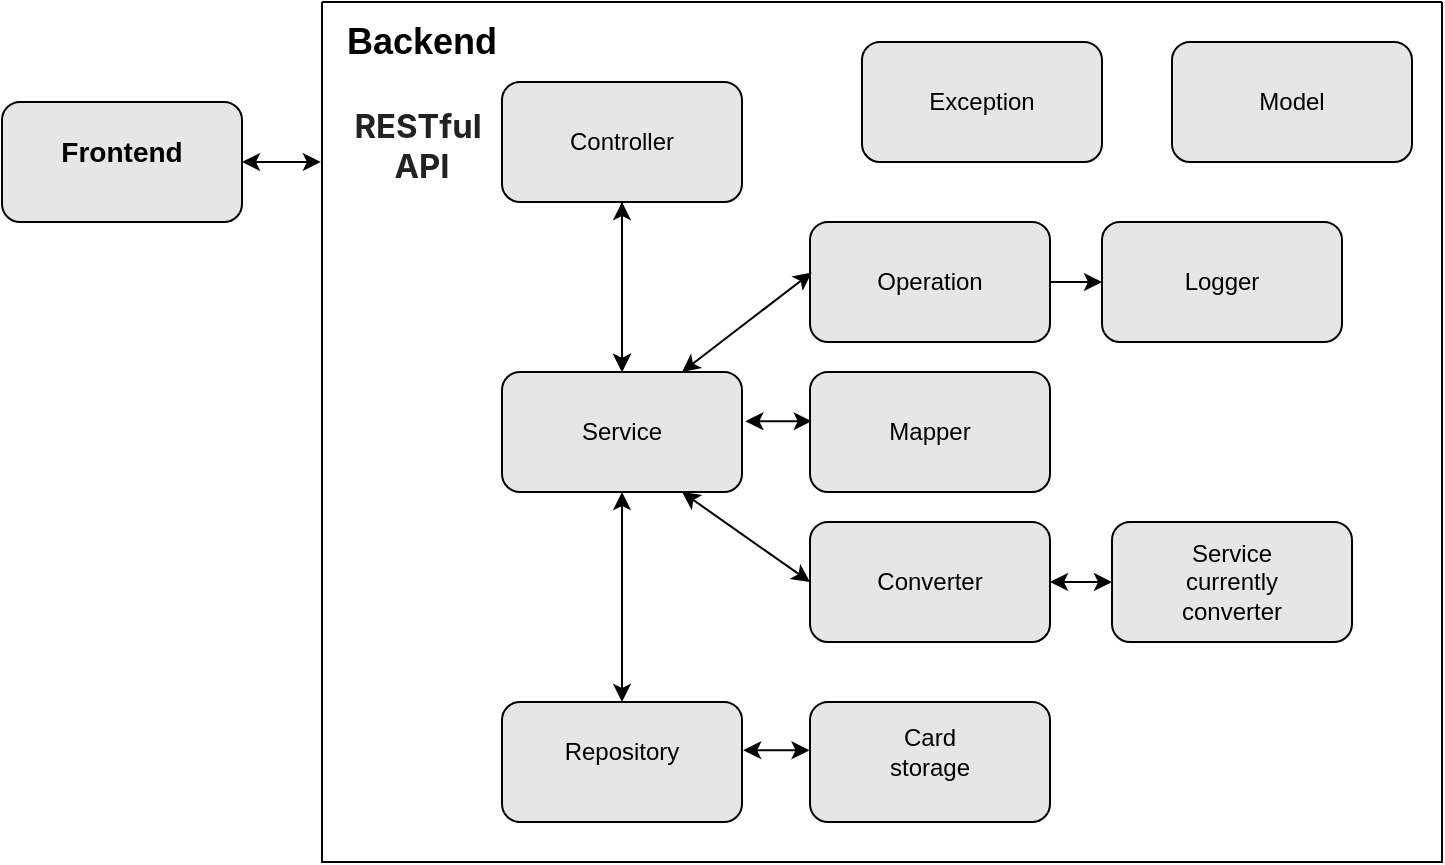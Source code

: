 <mxfile version="27.0.9">
  <diagram name="Страница — 1" id="iXOm4uEFBJscFxBkoZ2S">
    <mxGraphModel dx="1586" dy="1645" grid="1" gridSize="10" guides="1" tooltips="1" connect="1" arrows="1" fold="1" page="1" pageScale="1" pageWidth="827" pageHeight="1169" math="0" shadow="0">
      <root>
        <mxCell id="0" />
        <mxCell id="1" parent="0" />
        <mxCell id="frBV6I6ec1djIr-fkiNT-1" value="" style="rounded=1;whiteSpace=wrap;html=1;fillColor=#E6E6E6;" vertex="1" parent="1">
          <mxGeometry x="-40" y="40" width="120" height="60" as="geometry" />
        </mxCell>
        <mxCell id="frBV6I6ec1djIr-fkiNT-2" value="&lt;b&gt;&lt;font style=&quot;font-size: 14px;&quot;&gt;Frontend&lt;/font&gt;&lt;/b&gt;" style="text;html=1;align=center;verticalAlign=middle;whiteSpace=wrap;rounded=0;" vertex="1" parent="1">
          <mxGeometry x="-10" y="50" width="60" height="30" as="geometry" />
        </mxCell>
        <mxCell id="frBV6I6ec1djIr-fkiNT-5" value="" style="swimlane;startSize=0;fillColor=#999999;" vertex="1" parent="1">
          <mxGeometry x="120" y="-10" width="560" height="430" as="geometry" />
        </mxCell>
        <mxCell id="frBV6I6ec1djIr-fkiNT-6" value="&lt;b&gt;&lt;font style=&quot;font-size: 18px;&quot;&gt;Backend&lt;/font&gt;&lt;/b&gt;" style="text;html=1;align=center;verticalAlign=middle;whiteSpace=wrap;rounded=0;" vertex="1" parent="frBV6I6ec1djIr-fkiNT-5">
          <mxGeometry x="20" y="5" width="60" height="30" as="geometry" />
        </mxCell>
        <mxCell id="frBV6I6ec1djIr-fkiNT-7" value="" style="rounded=1;whiteSpace=wrap;html=1;fillColor=#E6E6E6;" vertex="1" parent="frBV6I6ec1djIr-fkiNT-5">
          <mxGeometry x="90" y="40" width="120" height="60" as="geometry" />
        </mxCell>
        <mxCell id="frBV6I6ec1djIr-fkiNT-34" style="edgeStyle=orthogonalEdgeStyle;rounded=0;orthogonalLoop=1;jettySize=auto;html=1;exitX=0.5;exitY=1;exitDx=0;exitDy=0;entryX=0.5;entryY=1;entryDx=0;entryDy=0;" edge="1" parent="frBV6I6ec1djIr-fkiNT-5" source="frBV6I6ec1djIr-fkiNT-8" target="frBV6I6ec1djIr-fkiNT-8">
          <mxGeometry relative="1" as="geometry" />
        </mxCell>
        <mxCell id="frBV6I6ec1djIr-fkiNT-8" value="" style="rounded=1;whiteSpace=wrap;html=1;fillColor=#E6E6E6;" vertex="1" parent="frBV6I6ec1djIr-fkiNT-5">
          <mxGeometry x="90" y="185" width="120" height="60" as="geometry" />
        </mxCell>
        <mxCell id="frBV6I6ec1djIr-fkiNT-9" value="" style="rounded=1;whiteSpace=wrap;html=1;fillColor=#E6E6E6;" vertex="1" parent="frBV6I6ec1djIr-fkiNT-5">
          <mxGeometry x="90" y="350" width="120" height="60" as="geometry" />
        </mxCell>
        <mxCell id="frBV6I6ec1djIr-fkiNT-10" value="Controller" style="text;html=1;align=center;verticalAlign=middle;whiteSpace=wrap;rounded=0;" vertex="1" parent="frBV6I6ec1djIr-fkiNT-5">
          <mxGeometry x="120" y="55" width="60" height="30" as="geometry" />
        </mxCell>
        <mxCell id="frBV6I6ec1djIr-fkiNT-11" value="Service" style="text;html=1;align=center;verticalAlign=middle;whiteSpace=wrap;rounded=0;" vertex="1" parent="frBV6I6ec1djIr-fkiNT-5">
          <mxGeometry x="120" y="195" width="60" height="40" as="geometry" />
        </mxCell>
        <mxCell id="frBV6I6ec1djIr-fkiNT-12" value="Repository" style="text;html=1;align=center;verticalAlign=middle;whiteSpace=wrap;rounded=0;" vertex="1" parent="frBV6I6ec1djIr-fkiNT-5">
          <mxGeometry x="120" y="360" width="60" height="30" as="geometry" />
        </mxCell>
        <mxCell id="frBV6I6ec1djIr-fkiNT-13" value="" style="rounded=1;whiteSpace=wrap;html=1;fillColor=#E6E6E6;" vertex="1" parent="frBV6I6ec1djIr-fkiNT-5">
          <mxGeometry x="390" y="110" width="120" height="60" as="geometry" />
        </mxCell>
        <mxCell id="frBV6I6ec1djIr-fkiNT-32" style="edgeStyle=orthogonalEdgeStyle;rounded=0;orthogonalLoop=1;jettySize=auto;html=1;exitX=1;exitY=0.5;exitDx=0;exitDy=0;entryX=0;entryY=0.5;entryDx=0;entryDy=0;" edge="1" parent="frBV6I6ec1djIr-fkiNT-5" source="frBV6I6ec1djIr-fkiNT-14" target="frBV6I6ec1djIr-fkiNT-13">
          <mxGeometry relative="1" as="geometry" />
        </mxCell>
        <mxCell id="frBV6I6ec1djIr-fkiNT-14" value="" style="rounded=1;whiteSpace=wrap;html=1;fillColor=#E6E6E6;" vertex="1" parent="frBV6I6ec1djIr-fkiNT-5">
          <mxGeometry x="244" y="110" width="120" height="60" as="geometry" />
        </mxCell>
        <mxCell id="frBV6I6ec1djIr-fkiNT-15" value="" style="rounded=1;whiteSpace=wrap;html=1;fillColor=#E6E6E6;" vertex="1" parent="frBV6I6ec1djIr-fkiNT-5">
          <mxGeometry x="425" y="20" width="120" height="60" as="geometry" />
        </mxCell>
        <mxCell id="frBV6I6ec1djIr-fkiNT-16" value="" style="rounded=1;whiteSpace=wrap;html=1;fillColor=#E6E6E6;" vertex="1" parent="frBV6I6ec1djIr-fkiNT-5">
          <mxGeometry x="244" y="185" width="120" height="60" as="geometry" />
        </mxCell>
        <mxCell id="frBV6I6ec1djIr-fkiNT-17" value="" style="rounded=1;whiteSpace=wrap;html=1;fillColor=#E6E6E6;" vertex="1" parent="frBV6I6ec1djIr-fkiNT-5">
          <mxGeometry x="244" y="260" width="120" height="60" as="geometry" />
        </mxCell>
        <mxCell id="frBV6I6ec1djIr-fkiNT-18" value="Operation" style="text;html=1;align=center;verticalAlign=middle;whiteSpace=wrap;rounded=0;" vertex="1" parent="frBV6I6ec1djIr-fkiNT-5">
          <mxGeometry x="274" y="125" width="60" height="30" as="geometry" />
        </mxCell>
        <mxCell id="frBV6I6ec1djIr-fkiNT-20" value="Model" style="text;html=1;align=center;verticalAlign=middle;whiteSpace=wrap;rounded=0;" vertex="1" parent="frBV6I6ec1djIr-fkiNT-5">
          <mxGeometry x="455" y="35" width="60" height="30" as="geometry" />
        </mxCell>
        <mxCell id="frBV6I6ec1djIr-fkiNT-19" value="Mapper" style="text;html=1;align=center;verticalAlign=middle;whiteSpace=wrap;rounded=0;" vertex="1" parent="frBV6I6ec1djIr-fkiNT-5">
          <mxGeometry x="274" y="200" width="60" height="30" as="geometry" />
        </mxCell>
        <mxCell id="frBV6I6ec1djIr-fkiNT-21" value="Logger" style="text;html=1;align=center;verticalAlign=middle;whiteSpace=wrap;rounded=0;" vertex="1" parent="frBV6I6ec1djIr-fkiNT-5">
          <mxGeometry x="425" y="125" width="50" height="30" as="geometry" />
        </mxCell>
        <mxCell id="frBV6I6ec1djIr-fkiNT-22" value="Converter" style="text;html=1;align=center;verticalAlign=middle;whiteSpace=wrap;rounded=0;" vertex="1" parent="frBV6I6ec1djIr-fkiNT-5">
          <mxGeometry x="274" y="275" width="60" height="30" as="geometry" />
        </mxCell>
        <mxCell id="frBV6I6ec1djIr-fkiNT-23" value="Exception" style="rounded=1;whiteSpace=wrap;html=1;fillColor=#E6E6E6;" vertex="1" parent="frBV6I6ec1djIr-fkiNT-5">
          <mxGeometry x="270" y="20" width="120" height="60" as="geometry" />
        </mxCell>
        <mxCell id="frBV6I6ec1djIr-fkiNT-26" value="" style="rounded=1;whiteSpace=wrap;html=1;fillColor=#E6E6E6;" vertex="1" parent="frBV6I6ec1djIr-fkiNT-5">
          <mxGeometry x="244" y="350" width="120" height="60" as="geometry" />
        </mxCell>
        <mxCell id="frBV6I6ec1djIr-fkiNT-27" value="Card storage" style="text;html=1;align=center;verticalAlign=middle;whiteSpace=wrap;rounded=0;" vertex="1" parent="frBV6I6ec1djIr-fkiNT-5">
          <mxGeometry x="274" y="360" width="60" height="30" as="geometry" />
        </mxCell>
        <mxCell id="frBV6I6ec1djIr-fkiNT-29" value="" style="endArrow=classic;html=1;rounded=0;exitX=0.5;exitY=1;exitDx=0;exitDy=0;entryX=0.5;entryY=0;entryDx=0;entryDy=0;" edge="1" parent="frBV6I6ec1djIr-fkiNT-5" source="frBV6I6ec1djIr-fkiNT-7" target="frBV6I6ec1djIr-fkiNT-8">
          <mxGeometry width="50" height="50" relative="1" as="geometry">
            <mxPoint x="180" y="250" as="sourcePoint" />
            <mxPoint x="230" y="200" as="targetPoint" />
          </mxGeometry>
        </mxCell>
        <mxCell id="frBV6I6ec1djIr-fkiNT-36" value="" style="rounded=1;whiteSpace=wrap;html=1;fillColor=#E6E6E6;" vertex="1" parent="frBV6I6ec1djIr-fkiNT-5">
          <mxGeometry x="395" y="260" width="120" height="60" as="geometry" />
        </mxCell>
        <mxCell id="frBV6I6ec1djIr-fkiNT-37" value="Service currently converter" style="text;html=1;align=center;verticalAlign=middle;whiteSpace=wrap;rounded=0;" vertex="1" parent="frBV6I6ec1djIr-fkiNT-5">
          <mxGeometry x="425" y="275" width="60" height="30" as="geometry" />
        </mxCell>
        <mxCell id="frBV6I6ec1djIr-fkiNT-41" value="&lt;b&gt;&lt;br&gt;&lt;span style=&quot;color: rgb(34, 34, 34); font-family: DDG_ProximaNova, DDG_ProximaNova_UI_0, DDG_ProximaNova_UI_1, DDG_ProximaNova_UI_2, DDG_ProximaNova_UI_3, DDG_ProximaNova_UI_4, DDG_ProximaNova_UI_5, DDG_ProximaNova_UI_6, &amp;quot;Proxima Nova&amp;quot;, -apple-system, BlinkMacSystemFont, &amp;quot;Segoe UI&amp;quot;, Roboto, Oxygen-Sans, Ubuntu, Cantarell, &amp;quot;Helvetica Neue&amp;quot;, Arial, &amp;quot;Noto Sans&amp;quot;, sans-serif, sans-serif, DDG_ProximaNova, DDG_ProximaNova_UI_0, DDG_ProximaNova_UI_1, DDG_ProximaNova_UI_2, DDG_ProximaNova_UI_3, DDG_ProximaNova_UI_4, DDG_ProximaNova_UI_5, DDG_ProximaNova_UI_6, &amp;quot;Proxima Nova&amp;quot;, -apple-system, BlinkMacSystemFont, &amp;quot;Segoe UI&amp;quot;, Roboto, Oxygen-Sans, Ubuntu, Cantarell, &amp;quot;Helvetica Neue&amp;quot;, Arial, &amp;quot;Noto Sans&amp;quot;, sans-serif; font-size: 16.457px; font-style: normal; font-variant-ligatures: normal; font-variant-caps: normal; letter-spacing: normal; orphans: 2; text-align: start; text-indent: 0px; text-transform: none; widows: 2; word-spacing: 0px; -webkit-text-stroke-width: 0px; white-space: break-spaces; background-color: rgb(255, 255, 255); text-decoration-thickness: initial; text-decoration-style: initial; text-decoration-color: initial; float: none; display: inline !important;&quot;&gt;RESTful API&lt;/span&gt;&lt;br&gt;&lt;/b&gt;" style="text;html=1;align=center;verticalAlign=middle;whiteSpace=wrap;rounded=0;" vertex="1" parent="frBV6I6ec1djIr-fkiNT-5">
          <mxGeometry x="20" y="40" width="60" height="50" as="geometry" />
        </mxCell>
        <mxCell id="frBV6I6ec1djIr-fkiNT-42" value="" style="endArrow=classic;startArrow=classic;html=1;rounded=0;exitX=0.5;exitY=0;exitDx=0;exitDy=0;entryX=0.5;entryY=1;entryDx=0;entryDy=0;" edge="1" parent="frBV6I6ec1djIr-fkiNT-5" source="frBV6I6ec1djIr-fkiNT-8" target="frBV6I6ec1djIr-fkiNT-7">
          <mxGeometry width="50" height="50" relative="1" as="geometry">
            <mxPoint x="170" y="250" as="sourcePoint" />
            <mxPoint x="220" y="200" as="targetPoint" />
          </mxGeometry>
        </mxCell>
        <mxCell id="frBV6I6ec1djIr-fkiNT-43" value="" style="endArrow=classic;startArrow=classic;html=1;rounded=0;exitX=0.5;exitY=0;exitDx=0;exitDy=0;entryX=0.5;entryY=1;entryDx=0;entryDy=0;" edge="1" parent="frBV6I6ec1djIr-fkiNT-5" source="frBV6I6ec1djIr-fkiNT-9" target="frBV6I6ec1djIr-fkiNT-8">
          <mxGeometry width="50" height="50" relative="1" as="geometry">
            <mxPoint x="170" y="250" as="sourcePoint" />
            <mxPoint x="220" y="200" as="targetPoint" />
          </mxGeometry>
        </mxCell>
        <mxCell id="frBV6I6ec1djIr-fkiNT-44" value="" style="endArrow=classic;startArrow=classic;html=1;rounded=0;exitX=0.75;exitY=0;exitDx=0;exitDy=0;entryX=0.007;entryY=0.421;entryDx=0;entryDy=0;entryPerimeter=0;" edge="1" parent="frBV6I6ec1djIr-fkiNT-5" source="frBV6I6ec1djIr-fkiNT-8" target="frBV6I6ec1djIr-fkiNT-14">
          <mxGeometry width="50" height="50" relative="1" as="geometry">
            <mxPoint x="170" y="250" as="sourcePoint" />
            <mxPoint x="220" y="200" as="targetPoint" />
          </mxGeometry>
        </mxCell>
        <mxCell id="frBV6I6ec1djIr-fkiNT-45" value="" style="endArrow=classic;startArrow=classic;html=1;rounded=0;entryX=0.007;entryY=0.41;entryDx=0;entryDy=0;entryPerimeter=0;exitX=1.014;exitY=0.41;exitDx=0;exitDy=0;exitPerimeter=0;" edge="1" parent="frBV6I6ec1djIr-fkiNT-5" source="frBV6I6ec1djIr-fkiNT-8" target="frBV6I6ec1djIr-fkiNT-16">
          <mxGeometry width="50" height="50" relative="1" as="geometry">
            <mxPoint x="170" y="250" as="sourcePoint" />
            <mxPoint x="220" y="200" as="targetPoint" />
          </mxGeometry>
        </mxCell>
        <mxCell id="frBV6I6ec1djIr-fkiNT-46" value="" style="endArrow=classic;startArrow=classic;html=1;rounded=0;exitX=-0.002;exitY=0.402;exitDx=0;exitDy=0;exitPerimeter=0;entryX=1.005;entryY=0.402;entryDx=0;entryDy=0;entryPerimeter=0;" edge="1" parent="frBV6I6ec1djIr-fkiNT-5" source="frBV6I6ec1djIr-fkiNT-26" target="frBV6I6ec1djIr-fkiNT-9">
          <mxGeometry width="50" height="50" relative="1" as="geometry">
            <mxPoint x="170" y="250" as="sourcePoint" />
            <mxPoint x="220" y="200" as="targetPoint" />
          </mxGeometry>
        </mxCell>
        <mxCell id="frBV6I6ec1djIr-fkiNT-47" value="" style="endArrow=classic;startArrow=classic;html=1;rounded=0;exitX=0;exitY=0.5;exitDx=0;exitDy=0;entryX=0.75;entryY=1;entryDx=0;entryDy=0;" edge="1" parent="frBV6I6ec1djIr-fkiNT-5" source="frBV6I6ec1djIr-fkiNT-17" target="frBV6I6ec1djIr-fkiNT-8">
          <mxGeometry width="50" height="50" relative="1" as="geometry">
            <mxPoint x="170" y="250" as="sourcePoint" />
            <mxPoint x="220" y="200" as="targetPoint" />
          </mxGeometry>
        </mxCell>
        <mxCell id="frBV6I6ec1djIr-fkiNT-48" value="" style="endArrow=classic;startArrow=classic;html=1;rounded=0;exitX=1;exitY=0.5;exitDx=0;exitDy=0;" edge="1" parent="frBV6I6ec1djIr-fkiNT-5" source="frBV6I6ec1djIr-fkiNT-17" target="frBV6I6ec1djIr-fkiNT-36">
          <mxGeometry width="50" height="50" relative="1" as="geometry">
            <mxPoint x="170" y="250" as="sourcePoint" />
            <mxPoint x="220" y="200" as="targetPoint" />
          </mxGeometry>
        </mxCell>
        <mxCell id="frBV6I6ec1djIr-fkiNT-39" value="" style="endArrow=classic;startArrow=classic;html=1;rounded=0;exitX=1;exitY=0.5;exitDx=0;exitDy=0;entryX=-0.001;entryY=0.186;entryDx=0;entryDy=0;entryPerimeter=0;" edge="1" parent="1" source="frBV6I6ec1djIr-fkiNT-1" target="frBV6I6ec1djIr-fkiNT-5">
          <mxGeometry width="50" height="50" relative="1" as="geometry">
            <mxPoint x="290" y="240" as="sourcePoint" />
            <mxPoint x="340" y="190" as="targetPoint" />
          </mxGeometry>
        </mxCell>
      </root>
    </mxGraphModel>
  </diagram>
</mxfile>
